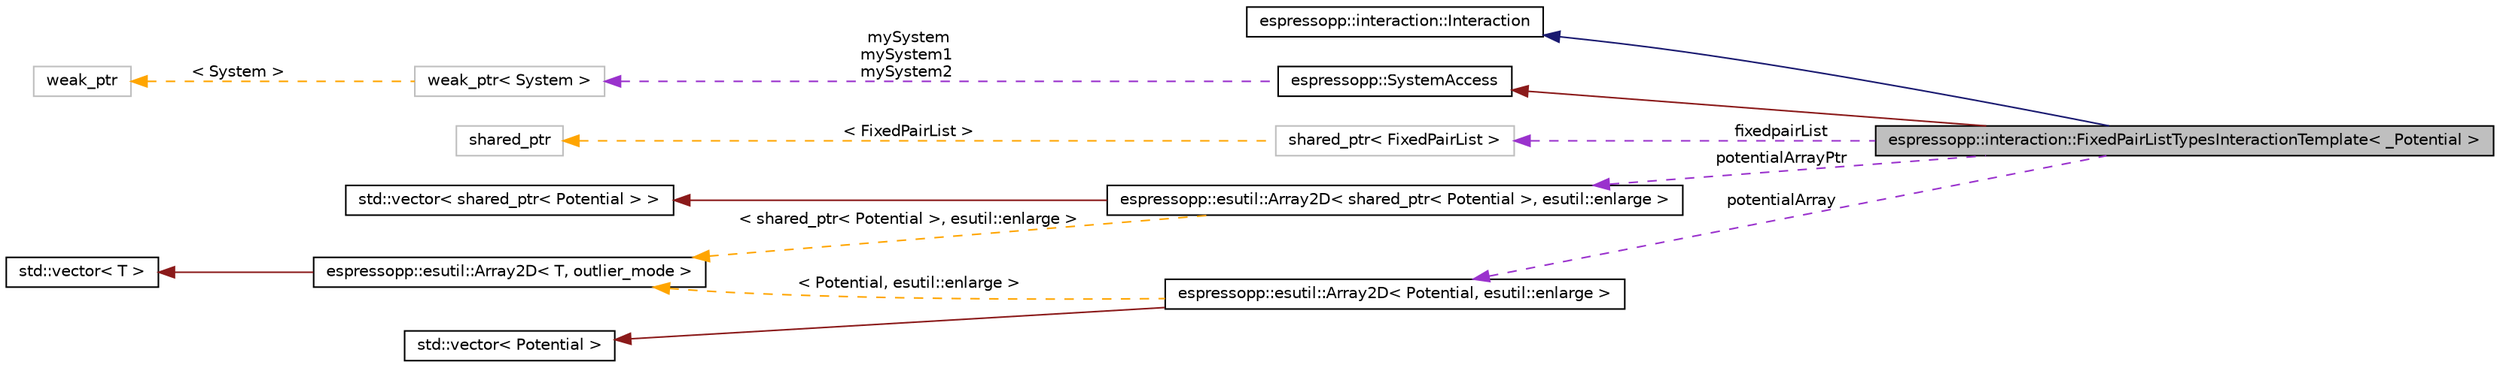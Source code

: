 digraph G
{
  edge [fontname="Helvetica",fontsize="10",labelfontname="Helvetica",labelfontsize="10"];
  node [fontname="Helvetica",fontsize="10",shape=record];
  rankdir="LR";
  Node1 [label="espressopp::interaction::FixedPairListTypesInteractionTemplate\< _Potential \>",height=0.2,width=0.4,color="black", fillcolor="grey75", style="filled" fontcolor="black"];
  Node2 -> Node1 [dir="back",color="midnightblue",fontsize="10",style="solid",fontname="Helvetica"];
  Node2 [label="espressopp::interaction::Interaction",height=0.2,width=0.4,color="black", fillcolor="white", style="filled",URL="$classespressopp_1_1interaction_1_1Interaction.html",tooltip="Interaction base class."];
  Node3 -> Node1 [dir="back",color="firebrick4",fontsize="10",style="solid",fontname="Helvetica"];
  Node3 [label="espressopp::SystemAccess",height=0.2,width=0.4,color="black", fillcolor="white", style="filled",URL="$classespressopp_1_1SystemAccess.html",tooltip="Common base class for all classes that need access to the system."];
  Node4 -> Node3 [dir="back",color="darkorchid3",fontsize="10",style="dashed",label=" mySystem\nmySystem1\nmySystem2" ,fontname="Helvetica"];
  Node4 [label="weak_ptr\< System \>",height=0.2,width=0.4,color="grey75", fillcolor="white", style="filled"];
  Node5 -> Node4 [dir="back",color="orange",fontsize="10",style="dashed",label=" \< System \>" ,fontname="Helvetica"];
  Node5 [label="weak_ptr",height=0.2,width=0.4,color="grey75", fillcolor="white", style="filled"];
  Node6 -> Node1 [dir="back",color="darkorchid3",fontsize="10",style="dashed",label=" fixedpairList" ,fontname="Helvetica"];
  Node6 [label="shared_ptr\< FixedPairList \>",height=0.2,width=0.4,color="grey75", fillcolor="white", style="filled"];
  Node7 -> Node6 [dir="back",color="orange",fontsize="10",style="dashed",label=" \< FixedPairList \>" ,fontname="Helvetica"];
  Node7 [label="shared_ptr",height=0.2,width=0.4,color="grey75", fillcolor="white", style="filled"];
  Node8 -> Node1 [dir="back",color="darkorchid3",fontsize="10",style="dashed",label=" potentialArrayPtr" ,fontname="Helvetica"];
  Node8 [label="espressopp::esutil::Array2D\< shared_ptr\< Potential \>, esutil::enlarge \>",height=0.2,width=0.4,color="black", fillcolor="white", style="filled",URL="$classespressopp_1_1esutil_1_1Array2D.html"];
  Node9 -> Node8 [dir="back",color="firebrick4",fontsize="10",style="solid",fontname="Helvetica"];
  Node9 [label="std::vector\< shared_ptr\< Potential \> \>",height=0.2,width=0.4,color="black", fillcolor="white", style="filled",URL="$classstd_1_1vector.html"];
  Node10 -> Node8 [dir="back",color="orange",fontsize="10",style="dashed",label=" \< shared_ptr\< Potential \>, esutil::enlarge \>" ,fontname="Helvetica"];
  Node10 [label="espressopp::esutil::Array2D\< T, outlier_mode \>",height=0.2,width=0.4,color="black", fillcolor="white", style="filled",URL="$classespressopp_1_1esutil_1_1Array2D.html",tooltip="A two-dimensional array (i.e."];
  Node11 -> Node10 [dir="back",color="firebrick4",fontsize="10",style="solid",fontname="Helvetica"];
  Node11 [label="std::vector\< T \>",height=0.2,width=0.4,color="black", fillcolor="white", style="filled",URL="$classstd_1_1vector.html"];
  Node12 -> Node1 [dir="back",color="darkorchid3",fontsize="10",style="dashed",label=" potentialArray" ,fontname="Helvetica"];
  Node12 [label="espressopp::esutil::Array2D\< Potential, esutil::enlarge \>",height=0.2,width=0.4,color="black", fillcolor="white", style="filled",URL="$classespressopp_1_1esutil_1_1Array2D.html"];
  Node13 -> Node12 [dir="back",color="firebrick4",fontsize="10",style="solid",fontname="Helvetica"];
  Node13 [label="std::vector\< Potential \>",height=0.2,width=0.4,color="black", fillcolor="white", style="filled",URL="$classstd_1_1vector.html"];
  Node10 -> Node12 [dir="back",color="orange",fontsize="10",style="dashed",label=" \< Potential, esutil::enlarge \>" ,fontname="Helvetica"];
}

